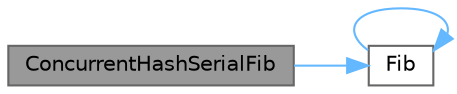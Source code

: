 digraph "ConcurrentHashSerialFib"
{
 // LATEX_PDF_SIZE
  bgcolor="transparent";
  edge [fontname=Helvetica,fontsize=10,labelfontname=Helvetica,labelfontsize=10];
  node [fontname=Helvetica,fontsize=10,shape=box,height=0.2,width=0.4];
  rankdir="LR";
  Node1 [id="Node000001",label="ConcurrentHashSerialFib",height=0.2,width=0.4,color="gray40", fillcolor="grey60", style="filled", fontcolor="black",tooltip="Root function"];
  Node1 -> Node2 [id="edge3_Node000001_Node000002",color="steelblue1",style="solid",tooltip=" "];
  Node2 [id="Node000002",label="Fib",height=0.2,width=0.4,color="grey40", fillcolor="white", style="filled",URL="$test__task_8cpp.html#a11f2b6da909327e55ec0ab5566ad4c51",tooltip=" "];
  Node2 -> Node2 [id="edge4_Node000002_Node000002",color="steelblue1",style="solid",tooltip=" "];
}
